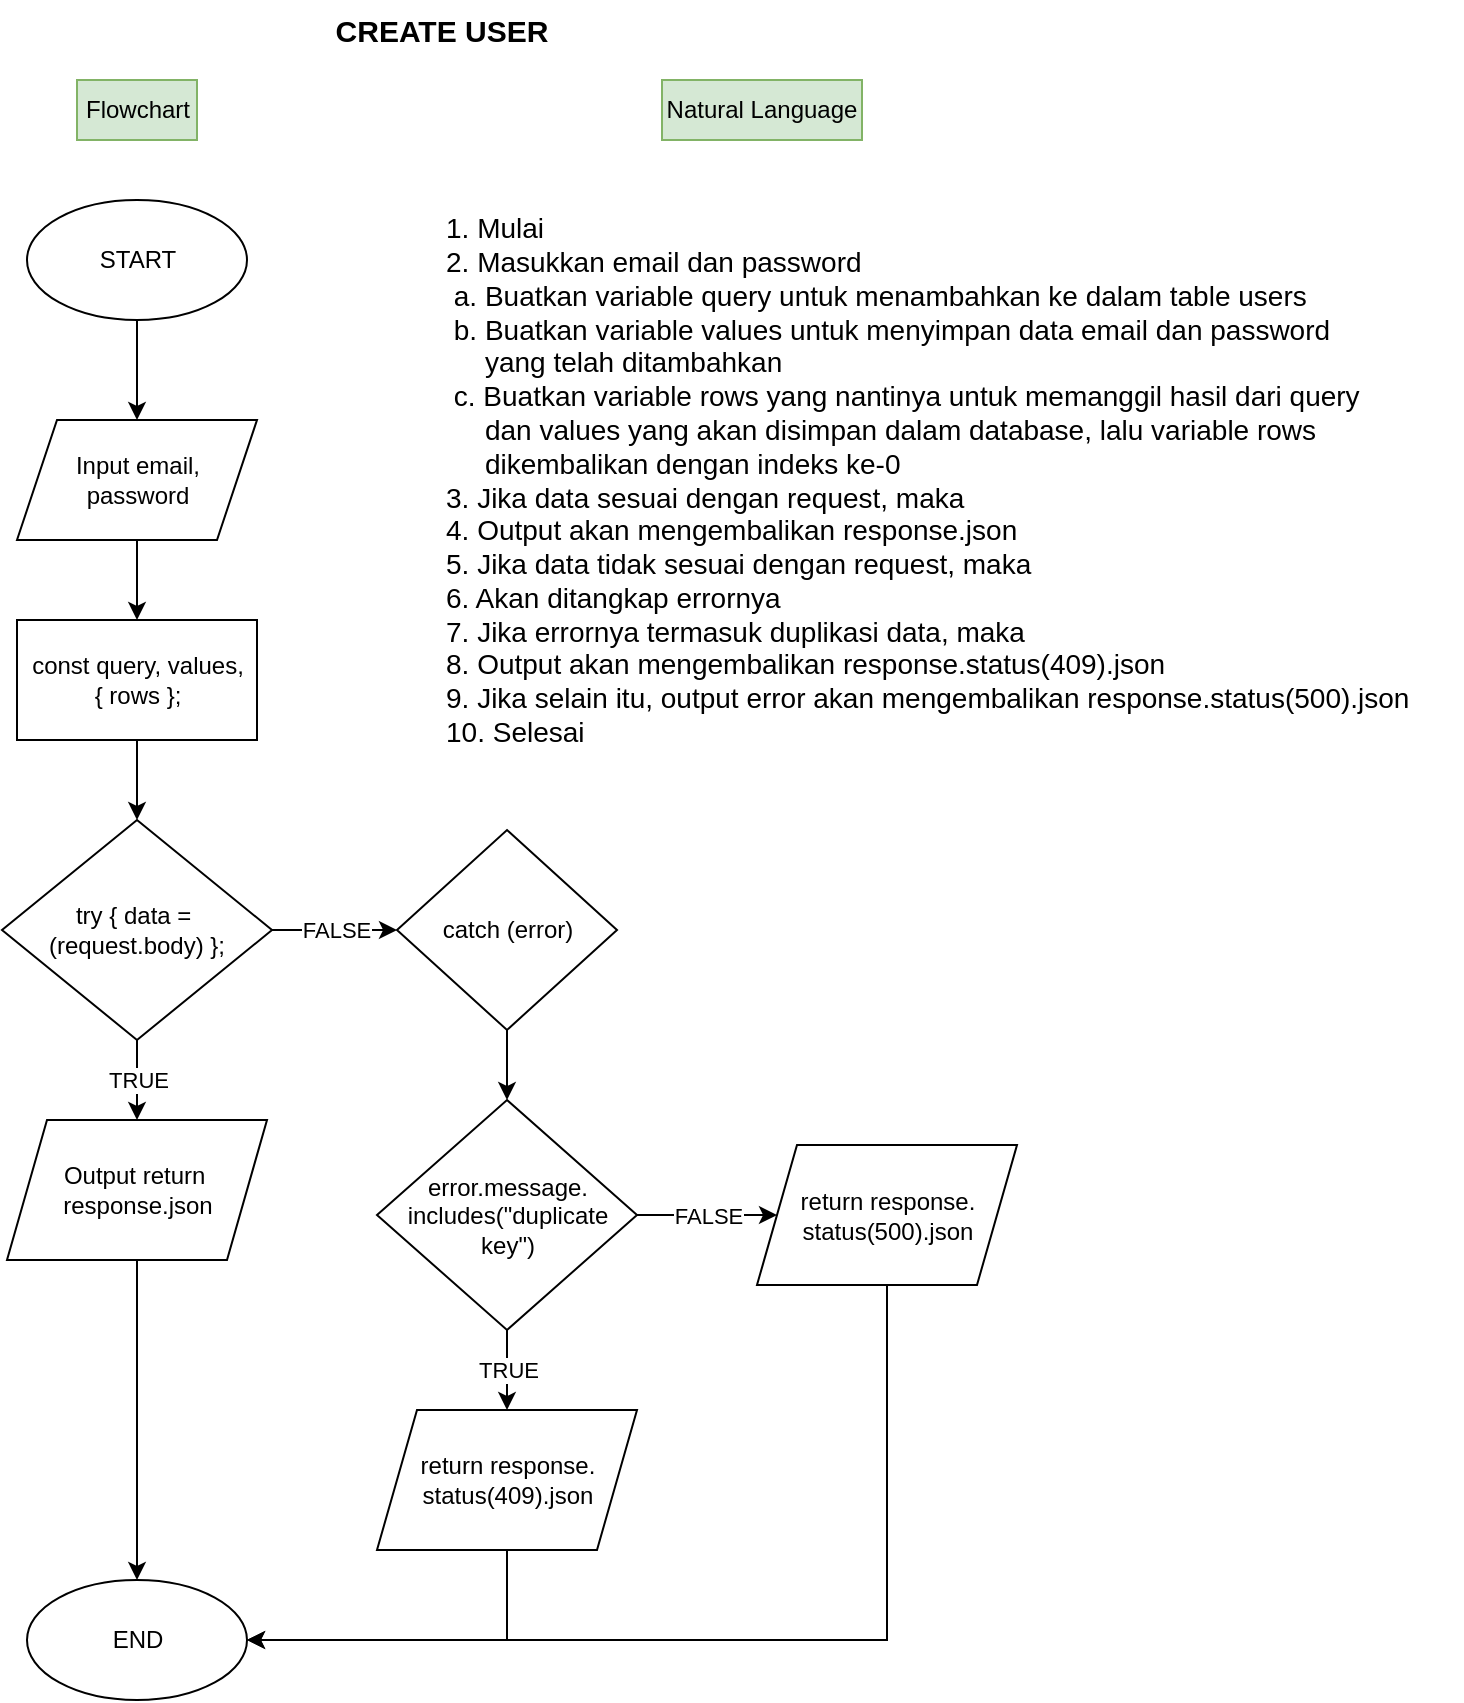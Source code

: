 <mxfile version="21.1.5" type="device" pages="5">
  <diagram name="CREATE USER" id="XGkgwaMT25ciSJJjUyBT">
    <mxGraphModel dx="1035" dy="532" grid="1" gridSize="10" guides="1" tooltips="1" connect="1" arrows="1" fold="1" page="1" pageScale="1" pageWidth="850" pageHeight="1100" math="0" shadow="0">
      <root>
        <mxCell id="0" />
        <mxCell id="1" parent="0" />
        <mxCell id="plJ9JY3DP5uBiukwow2m-1" value="&lt;font style=&quot;font-size: 15px;&quot;&gt;&lt;b&gt;CREATE USER&lt;/b&gt;&lt;/font&gt;" style="text;html=1;align=center;verticalAlign=middle;whiteSpace=wrap;rounded=0;" parent="1" vertex="1">
          <mxGeometry x="180" y="10" width="120" height="30" as="geometry" />
        </mxCell>
        <mxCell id="plJ9JY3DP5uBiukwow2m-2" value="Flowchart" style="text;html=1;strokeColor=#82b366;fillColor=#d5e8d4;align=center;verticalAlign=middle;whiteSpace=wrap;rounded=0;" parent="1" vertex="1">
          <mxGeometry x="57.5" y="50" width="60" height="30" as="geometry" />
        </mxCell>
        <mxCell id="8S_jwXRF3-RzoP6QsrbU-8" style="edgeStyle=orthogonalEdgeStyle;rounded=0;orthogonalLoop=1;jettySize=auto;html=1;exitX=0.5;exitY=1;exitDx=0;exitDy=0;entryX=0.5;entryY=0;entryDx=0;entryDy=0;" edge="1" parent="1" source="plJ9JY3DP5uBiukwow2m-3" target="8S_jwXRF3-RzoP6QsrbU-2">
          <mxGeometry relative="1" as="geometry" />
        </mxCell>
        <mxCell id="plJ9JY3DP5uBiukwow2m-3" value="START" style="ellipse;whiteSpace=wrap;html=1;" parent="1" vertex="1">
          <mxGeometry x="32.5" y="110" width="110" height="60" as="geometry" />
        </mxCell>
        <mxCell id="8S_jwXRF3-RzoP6QsrbU-1" value="Natural Language" style="text;html=1;strokeColor=#82b366;fillColor=#d5e8d4;align=center;verticalAlign=middle;whiteSpace=wrap;rounded=0;" vertex="1" parent="1">
          <mxGeometry x="350" y="50" width="100" height="30" as="geometry" />
        </mxCell>
        <mxCell id="8S_jwXRF3-RzoP6QsrbU-9" style="edgeStyle=orthogonalEdgeStyle;rounded=0;orthogonalLoop=1;jettySize=auto;html=1;exitX=0.5;exitY=1;exitDx=0;exitDy=0;entryX=0.5;entryY=0;entryDx=0;entryDy=0;" edge="1" parent="1" source="8S_jwXRF3-RzoP6QsrbU-2" target="8S_jwXRF3-RzoP6QsrbU-3">
          <mxGeometry relative="1" as="geometry" />
        </mxCell>
        <mxCell id="8S_jwXRF3-RzoP6QsrbU-2" value="Input email, &lt;br&gt;password" style="shape=parallelogram;perimeter=parallelogramPerimeter;whiteSpace=wrap;html=1;fixedSize=1;" vertex="1" parent="1">
          <mxGeometry x="27.5" y="220" width="120" height="60" as="geometry" />
        </mxCell>
        <mxCell id="8S_jwXRF3-RzoP6QsrbU-10" style="edgeStyle=orthogonalEdgeStyle;rounded=0;orthogonalLoop=1;jettySize=auto;html=1;exitX=0.5;exitY=1;exitDx=0;exitDy=0;entryX=0.5;entryY=0;entryDx=0;entryDy=0;" edge="1" parent="1" source="8S_jwXRF3-RzoP6QsrbU-3" target="8S_jwXRF3-RzoP6QsrbU-4">
          <mxGeometry relative="1" as="geometry" />
        </mxCell>
        <mxCell id="8S_jwXRF3-RzoP6QsrbU-3" value="const query, values,&lt;br&gt;{ rows };" style="whiteSpace=wrap;html=1;" vertex="1" parent="1">
          <mxGeometry x="27.5" y="320" width="120" height="60" as="geometry" />
        </mxCell>
        <mxCell id="8S_jwXRF3-RzoP6QsrbU-11" value="TRUE" style="edgeStyle=orthogonalEdgeStyle;rounded=0;orthogonalLoop=1;jettySize=auto;html=1;exitX=0.5;exitY=1;exitDx=0;exitDy=0;entryX=0.5;entryY=0;entryDx=0;entryDy=0;" edge="1" parent="1" source="8S_jwXRF3-RzoP6QsrbU-4" target="8S_jwXRF3-RzoP6QsrbU-6">
          <mxGeometry relative="1" as="geometry" />
        </mxCell>
        <mxCell id="8S_jwXRF3-RzoP6QsrbU-14" value="FALSE" style="edgeStyle=orthogonalEdgeStyle;rounded=0;orthogonalLoop=1;jettySize=auto;html=1;exitX=1;exitY=0.5;exitDx=0;exitDy=0;entryX=0;entryY=0.5;entryDx=0;entryDy=0;" edge="1" parent="1" source="8S_jwXRF3-RzoP6QsrbU-4" target="8S_jwXRF3-RzoP6QsrbU-13">
          <mxGeometry relative="1" as="geometry" />
        </mxCell>
        <mxCell id="8S_jwXRF3-RzoP6QsrbU-4" value="try { data =&amp;nbsp;&lt;br&gt;(request.body) };" style="rhombus;whiteSpace=wrap;html=1;" vertex="1" parent="1">
          <mxGeometry x="20" y="420" width="135" height="110" as="geometry" />
        </mxCell>
        <mxCell id="8S_jwXRF3-RzoP6QsrbU-12" style="edgeStyle=orthogonalEdgeStyle;rounded=0;orthogonalLoop=1;jettySize=auto;html=1;exitX=0.5;exitY=1;exitDx=0;exitDy=0;entryX=0.5;entryY=0;entryDx=0;entryDy=0;" edge="1" parent="1" source="8S_jwXRF3-RzoP6QsrbU-6" target="8S_jwXRF3-RzoP6QsrbU-7">
          <mxGeometry relative="1" as="geometry" />
        </mxCell>
        <mxCell id="8S_jwXRF3-RzoP6QsrbU-6" value="Output return&amp;nbsp;&lt;br&gt;response.json" style="shape=parallelogram;perimeter=parallelogramPerimeter;whiteSpace=wrap;html=1;fixedSize=1;" vertex="1" parent="1">
          <mxGeometry x="22.5" y="570" width="130" height="70" as="geometry" />
        </mxCell>
        <mxCell id="8S_jwXRF3-RzoP6QsrbU-7" value="END" style="ellipse;whiteSpace=wrap;html=1;" vertex="1" parent="1">
          <mxGeometry x="32.5" y="800" width="110" height="60" as="geometry" />
        </mxCell>
        <mxCell id="8S_jwXRF3-RzoP6QsrbU-18" style="edgeStyle=orthogonalEdgeStyle;rounded=0;orthogonalLoop=1;jettySize=auto;html=1;exitX=0.5;exitY=1;exitDx=0;exitDy=0;entryX=0.5;entryY=0;entryDx=0;entryDy=0;" edge="1" parent="1" source="8S_jwXRF3-RzoP6QsrbU-13" target="8S_jwXRF3-RzoP6QsrbU-15">
          <mxGeometry relative="1" as="geometry" />
        </mxCell>
        <mxCell id="8S_jwXRF3-RzoP6QsrbU-13" value="catch (error)" style="rhombus;whiteSpace=wrap;html=1;" vertex="1" parent="1">
          <mxGeometry x="217.5" y="425" width="110" height="100" as="geometry" />
        </mxCell>
        <mxCell id="8S_jwXRF3-RzoP6QsrbU-17" value="TRUE" style="edgeStyle=orthogonalEdgeStyle;rounded=0;orthogonalLoop=1;jettySize=auto;html=1;exitX=0.5;exitY=1;exitDx=0;exitDy=0;entryX=0.5;entryY=0;entryDx=0;entryDy=0;" edge="1" parent="1" source="8S_jwXRF3-RzoP6QsrbU-15" target="8S_jwXRF3-RzoP6QsrbU-16">
          <mxGeometry relative="1" as="geometry" />
        </mxCell>
        <mxCell id="8S_jwXRF3-RzoP6QsrbU-20" value="FALSE" style="edgeStyle=orthogonalEdgeStyle;rounded=0;orthogonalLoop=1;jettySize=auto;html=1;exitX=1;exitY=0.5;exitDx=0;exitDy=0;entryX=0;entryY=0.5;entryDx=0;entryDy=0;" edge="1" parent="1" source="8S_jwXRF3-RzoP6QsrbU-15" target="8S_jwXRF3-RzoP6QsrbU-19">
          <mxGeometry relative="1" as="geometry" />
        </mxCell>
        <mxCell id="8S_jwXRF3-RzoP6QsrbU-15" value="error.message.&lt;br&gt;includes(&quot;duplicate key&quot;)" style="rhombus;whiteSpace=wrap;html=1;" vertex="1" parent="1">
          <mxGeometry x="207.5" y="560" width="130" height="115" as="geometry" />
        </mxCell>
        <mxCell id="8S_jwXRF3-RzoP6QsrbU-21" style="edgeStyle=orthogonalEdgeStyle;rounded=0;orthogonalLoop=1;jettySize=auto;html=1;exitX=0.5;exitY=1;exitDx=0;exitDy=0;entryX=1;entryY=0.5;entryDx=0;entryDy=0;" edge="1" parent="1" source="8S_jwXRF3-RzoP6QsrbU-16" target="8S_jwXRF3-RzoP6QsrbU-7">
          <mxGeometry relative="1" as="geometry" />
        </mxCell>
        <mxCell id="8S_jwXRF3-RzoP6QsrbU-16" value="return response.&lt;br&gt;status(409).json" style="shape=parallelogram;perimeter=parallelogramPerimeter;whiteSpace=wrap;html=1;fixedSize=1;" vertex="1" parent="1">
          <mxGeometry x="207.5" y="715" width="130" height="70" as="geometry" />
        </mxCell>
        <mxCell id="8S_jwXRF3-RzoP6QsrbU-22" style="edgeStyle=orthogonalEdgeStyle;rounded=0;orthogonalLoop=1;jettySize=auto;html=1;exitX=0.5;exitY=1;exitDx=0;exitDy=0;entryX=1;entryY=0.5;entryDx=0;entryDy=0;" edge="1" parent="1" source="8S_jwXRF3-RzoP6QsrbU-19" target="8S_jwXRF3-RzoP6QsrbU-7">
          <mxGeometry relative="1" as="geometry">
            <mxPoint x="177.5" y="870" as="targetPoint" />
            <Array as="points">
              <mxPoint x="463" y="830" />
            </Array>
          </mxGeometry>
        </mxCell>
        <mxCell id="8S_jwXRF3-RzoP6QsrbU-19" value="return response.&lt;br&gt;status(500).json" style="shape=parallelogram;perimeter=parallelogramPerimeter;whiteSpace=wrap;html=1;fixedSize=1;" vertex="1" parent="1">
          <mxGeometry x="397.5" y="582.5" width="130" height="70" as="geometry" />
        </mxCell>
        <mxCell id="8S_jwXRF3-RzoP6QsrbU-23" value="&lt;font style=&quot;font-size: 14px;&quot;&gt;1. Mulai&lt;br&gt;2. Masukkan email dan password&lt;br&gt;&lt;span style=&quot;white-space: pre;&quot;&gt;	&lt;/span&gt;a. Buatkan variable query untuk menambahkan ke dalam table users&lt;br&gt;&lt;span style=&quot;white-space: pre;&quot;&gt;	&lt;/span&gt;b. Buatkan variable values untuk menyimpan data email dan password&lt;br&gt;&lt;span style=&quot;white-space: pre;&quot;&gt;	&lt;/span&gt;&amp;nbsp; &amp;nbsp; yang telah ditambahkan&lt;br&gt;&lt;span style=&quot;white-space: pre;&quot;&gt;	&lt;/span&gt;c. Buatkan variable rows yang nantinya untuk memanggil hasil dari query&lt;br&gt;&lt;span style=&quot;white-space: pre;&quot;&gt;	&lt;/span&gt;&amp;nbsp; &amp;nbsp; dan values yang akan disimpan dalam database, lalu variable rows&lt;br&gt;&lt;span style=&quot;white-space: pre;&quot;&gt;	&lt;/span&gt;&amp;nbsp; &amp;nbsp; dikembalikan dengan indeks ke-0&lt;br&gt;3. Jika data sesuai dengan request, maka&lt;br&gt;4. Output akan mengembalikan response.json&lt;br&gt;5. Jika data tidak sesuai dengan request, maka&lt;br&gt;6. Akan ditangkap errornya&lt;br&gt;7. Jika errornya termasuk duplikasi data, maka&lt;br&gt;8. Output akan mengembalikan response.status(409).json&lt;br&gt;9. Jika selain itu, output error akan mengembalikan response.status(500).json&lt;br&gt;10. Selesai&lt;/font&gt;" style="text;html=1;align=left;verticalAlign=middle;resizable=0;points=[];autosize=1;strokeColor=none;fillColor=none;" vertex="1" parent="1">
          <mxGeometry x="240" y="110" width="510" height="280" as="geometry" />
        </mxCell>
      </root>
    </mxGraphModel>
  </diagram>
  <diagram name="UPDATE USER" id="gQj14rAL8d5JEPyd0cGC">
    <mxGraphModel dx="880" dy="452" grid="1" gridSize="10" guides="1" tooltips="1" connect="1" arrows="1" fold="1" page="1" pageScale="1" pageWidth="850" pageHeight="1100" math="0" shadow="0">
      <root>
        <mxCell id="VPHwWxTW3YNMipq_fafK-0" />
        <mxCell id="VPHwWxTW3YNMipq_fafK-1" parent="VPHwWxTW3YNMipq_fafK-0" />
        <mxCell id="VPHwWxTW3YNMipq_fafK-2" value="&lt;font style=&quot;font-size: 15px;&quot;&gt;&lt;b&gt;UPDATE USER&lt;/b&gt;&lt;/font&gt;" style="text;html=1;align=center;verticalAlign=middle;whiteSpace=wrap;rounded=0;" vertex="1" parent="VPHwWxTW3YNMipq_fafK-1">
          <mxGeometry x="187.5" y="10" width="120" height="30" as="geometry" />
        </mxCell>
        <mxCell id="VPHwWxTW3YNMipq_fafK-3" value="Flowchart" style="text;html=1;strokeColor=#82b366;fillColor=#d5e8d4;align=center;verticalAlign=middle;whiteSpace=wrap;rounded=0;" vertex="1" parent="VPHwWxTW3YNMipq_fafK-1">
          <mxGeometry x="65" y="60" width="60" height="30" as="geometry" />
        </mxCell>
        <mxCell id="VPHwWxTW3YNMipq_fafK-4" style="edgeStyle=orthogonalEdgeStyle;rounded=0;orthogonalLoop=1;jettySize=auto;html=1;exitX=0.5;exitY=1;exitDx=0;exitDy=0;entryX=0.5;entryY=0;entryDx=0;entryDy=0;" edge="1" parent="VPHwWxTW3YNMipq_fafK-1" source="VPHwWxTW3YNMipq_fafK-5" target="VPHwWxTW3YNMipq_fafK-8">
          <mxGeometry relative="1" as="geometry" />
        </mxCell>
        <mxCell id="VPHwWxTW3YNMipq_fafK-5" value="START" style="ellipse;whiteSpace=wrap;html=1;" vertex="1" parent="VPHwWxTW3YNMipq_fafK-1">
          <mxGeometry x="40" y="120" width="110" height="60" as="geometry" />
        </mxCell>
        <mxCell id="VPHwWxTW3YNMipq_fafK-6" value="Natural Language" style="text;html=1;strokeColor=#82b366;fillColor=#d5e8d4;align=center;verticalAlign=middle;whiteSpace=wrap;rounded=0;" vertex="1" parent="VPHwWxTW3YNMipq_fafK-1">
          <mxGeometry x="357.5" y="60" width="100" height="30" as="geometry" />
        </mxCell>
        <mxCell id="VPHwWxTW3YNMipq_fafK-7" style="edgeStyle=orthogonalEdgeStyle;rounded=0;orthogonalLoop=1;jettySize=auto;html=1;exitX=0.5;exitY=1;exitDx=0;exitDy=0;entryX=0.5;entryY=0;entryDx=0;entryDy=0;" edge="1" parent="VPHwWxTW3YNMipq_fafK-1" source="VPHwWxTW3YNMipq_fafK-8" target="VPHwWxTW3YNMipq_fafK-10">
          <mxGeometry relative="1" as="geometry" />
        </mxCell>
        <mxCell id="VPHwWxTW3YNMipq_fafK-8" value="Input id, email, &lt;br&gt;password" style="shape=parallelogram;perimeter=parallelogramPerimeter;whiteSpace=wrap;html=1;fixedSize=1;" vertex="1" parent="VPHwWxTW3YNMipq_fafK-1">
          <mxGeometry x="35" y="230" width="120" height="60" as="geometry" />
        </mxCell>
        <mxCell id="VPHwWxTW3YNMipq_fafK-9" style="edgeStyle=orthogonalEdgeStyle;rounded=0;orthogonalLoop=1;jettySize=auto;html=1;exitX=0.5;exitY=1;exitDx=0;exitDy=0;entryX=0.5;entryY=0;entryDx=0;entryDy=0;" edge="1" parent="VPHwWxTW3YNMipq_fafK-1" source="VPHwWxTW3YNMipq_fafK-10" target="VPHwWxTW3YNMipq_fafK-13">
          <mxGeometry relative="1" as="geometry" />
        </mxCell>
        <mxCell id="VPHwWxTW3YNMipq_fafK-10" value="const query, values,&lt;br&gt;{ rows };" style="whiteSpace=wrap;html=1;" vertex="1" parent="VPHwWxTW3YNMipq_fafK-1">
          <mxGeometry x="35" y="330" width="120" height="60" as="geometry" />
        </mxCell>
        <mxCell id="VPHwWxTW3YNMipq_fafK-11" value="TRUE" style="edgeStyle=orthogonalEdgeStyle;rounded=0;orthogonalLoop=1;jettySize=auto;html=1;exitX=0.5;exitY=1;exitDx=0;exitDy=0;entryX=0.5;entryY=0;entryDx=0;entryDy=0;" edge="1" parent="VPHwWxTW3YNMipq_fafK-1" source="VPHwWxTW3YNMipq_fafK-13" target="VPHwWxTW3YNMipq_fafK-15">
          <mxGeometry relative="1" as="geometry" />
        </mxCell>
        <mxCell id="VPHwWxTW3YNMipq_fafK-12" value="FALSE" style="edgeStyle=orthogonalEdgeStyle;rounded=0;orthogonalLoop=1;jettySize=auto;html=1;exitX=1;exitY=0.5;exitDx=0;exitDy=0;entryX=0;entryY=0.5;entryDx=0;entryDy=0;" edge="1" parent="VPHwWxTW3YNMipq_fafK-1" source="VPHwWxTW3YNMipq_fafK-13" target="VPHwWxTW3YNMipq_fafK-18">
          <mxGeometry relative="1" as="geometry" />
        </mxCell>
        <mxCell id="VPHwWxTW3YNMipq_fafK-13" value="try { data =&lt;br&gt;(request.params.id,&lt;br&gt;request.body) };" style="rhombus;whiteSpace=wrap;html=1;" vertex="1" parent="VPHwWxTW3YNMipq_fafK-1">
          <mxGeometry x="20" y="425" width="150" height="120" as="geometry" />
        </mxCell>
        <mxCell id="VPHwWxTW3YNMipq_fafK-14" style="edgeStyle=orthogonalEdgeStyle;rounded=0;orthogonalLoop=1;jettySize=auto;html=1;exitX=0.5;exitY=1;exitDx=0;exitDy=0;entryX=0.5;entryY=0;entryDx=0;entryDy=0;" edge="1" parent="VPHwWxTW3YNMipq_fafK-1" source="VPHwWxTW3YNMipq_fafK-15" target="VPHwWxTW3YNMipq_fafK-16">
          <mxGeometry relative="1" as="geometry" />
        </mxCell>
        <mxCell id="VPHwWxTW3YNMipq_fafK-15" value="Output return&amp;nbsp;&lt;br&gt;response.json" style="shape=parallelogram;perimeter=parallelogramPerimeter;whiteSpace=wrap;html=1;fixedSize=1;" vertex="1" parent="VPHwWxTW3YNMipq_fafK-1">
          <mxGeometry x="30" y="580" width="130" height="70" as="geometry" />
        </mxCell>
        <mxCell id="VPHwWxTW3YNMipq_fafK-16" value="END" style="ellipse;whiteSpace=wrap;html=1;" vertex="1" parent="VPHwWxTW3YNMipq_fafK-1">
          <mxGeometry x="40" y="810" width="110" height="60" as="geometry" />
        </mxCell>
        <mxCell id="VPHwWxTW3YNMipq_fafK-17" style="edgeStyle=orthogonalEdgeStyle;rounded=0;orthogonalLoop=1;jettySize=auto;html=1;exitX=0.5;exitY=1;exitDx=0;exitDy=0;entryX=0.5;entryY=0;entryDx=0;entryDy=0;" edge="1" parent="VPHwWxTW3YNMipq_fafK-1" source="VPHwWxTW3YNMipq_fafK-18" target="VPHwWxTW3YNMipq_fafK-21">
          <mxGeometry relative="1" as="geometry" />
        </mxCell>
        <mxCell id="VPHwWxTW3YNMipq_fafK-18" value="catch (error)" style="rhombus;whiteSpace=wrap;html=1;" vertex="1" parent="VPHwWxTW3YNMipq_fafK-1">
          <mxGeometry x="225" y="435" width="110" height="100" as="geometry" />
        </mxCell>
        <mxCell id="VPHwWxTW3YNMipq_fafK-19" value="TRUE" style="edgeStyle=orthogonalEdgeStyle;rounded=0;orthogonalLoop=1;jettySize=auto;html=1;exitX=0.5;exitY=1;exitDx=0;exitDy=0;entryX=0.5;entryY=0;entryDx=0;entryDy=0;" edge="1" parent="VPHwWxTW3YNMipq_fafK-1" source="VPHwWxTW3YNMipq_fafK-21" target="VPHwWxTW3YNMipq_fafK-23">
          <mxGeometry relative="1" as="geometry" />
        </mxCell>
        <mxCell id="VPHwWxTW3YNMipq_fafK-20" value="FALSE" style="edgeStyle=orthogonalEdgeStyle;rounded=0;orthogonalLoop=1;jettySize=auto;html=1;exitX=1;exitY=0.5;exitDx=0;exitDy=0;entryX=0;entryY=0.5;entryDx=0;entryDy=0;" edge="1" parent="VPHwWxTW3YNMipq_fafK-1" source="VPHwWxTW3YNMipq_fafK-21" target="VPHwWxTW3YNMipq_fafK-25">
          <mxGeometry relative="1" as="geometry" />
        </mxCell>
        <mxCell id="VPHwWxTW3YNMipq_fafK-21" value="error.message.&lt;br&gt;includes(&quot;duplicate key&quot;)" style="rhombus;whiteSpace=wrap;html=1;" vertex="1" parent="VPHwWxTW3YNMipq_fafK-1">
          <mxGeometry x="215" y="570" width="130" height="115" as="geometry" />
        </mxCell>
        <mxCell id="VPHwWxTW3YNMipq_fafK-22" style="edgeStyle=orthogonalEdgeStyle;rounded=0;orthogonalLoop=1;jettySize=auto;html=1;exitX=0.5;exitY=1;exitDx=0;exitDy=0;entryX=1;entryY=0.5;entryDx=0;entryDy=0;" edge="1" parent="VPHwWxTW3YNMipq_fafK-1" source="VPHwWxTW3YNMipq_fafK-23" target="VPHwWxTW3YNMipq_fafK-16">
          <mxGeometry relative="1" as="geometry" />
        </mxCell>
        <mxCell id="VPHwWxTW3YNMipq_fafK-23" value="return response.&lt;br&gt;status(409).json" style="shape=parallelogram;perimeter=parallelogramPerimeter;whiteSpace=wrap;html=1;fixedSize=1;" vertex="1" parent="VPHwWxTW3YNMipq_fafK-1">
          <mxGeometry x="215" y="725" width="130" height="70" as="geometry" />
        </mxCell>
        <mxCell id="VPHwWxTW3YNMipq_fafK-24" style="edgeStyle=orthogonalEdgeStyle;rounded=0;orthogonalLoop=1;jettySize=auto;html=1;exitX=0.5;exitY=1;exitDx=0;exitDy=0;entryX=1;entryY=0.5;entryDx=0;entryDy=0;" edge="1" parent="VPHwWxTW3YNMipq_fafK-1" source="VPHwWxTW3YNMipq_fafK-25" target="VPHwWxTW3YNMipq_fafK-16">
          <mxGeometry relative="1" as="geometry">
            <mxPoint x="185" y="880" as="targetPoint" />
            <Array as="points">
              <mxPoint x="470.5" y="840" />
            </Array>
          </mxGeometry>
        </mxCell>
        <mxCell id="VPHwWxTW3YNMipq_fafK-25" value="return response.&lt;br&gt;status(500).json" style="shape=parallelogram;perimeter=parallelogramPerimeter;whiteSpace=wrap;html=1;fixedSize=1;" vertex="1" parent="VPHwWxTW3YNMipq_fafK-1">
          <mxGeometry x="405" y="592.5" width="130" height="70" as="geometry" />
        </mxCell>
        <mxCell id="VPHwWxTW3YNMipq_fafK-26" value="&lt;font style=&quot;font-size: 14px;&quot;&gt;1. Mulai&lt;br&gt;2. Masukkan id, email dan password&lt;br&gt;&lt;span style=&quot;white-space: pre;&quot;&gt;	&lt;/span&gt;a. Buatkan variable query untuk menambahkan ke dalam table users&lt;br&gt;&lt;span style=&quot;white-space: pre;&quot;&gt;	&lt;/span&gt;b. Buatkan variable values untuk menyimpan data email dan password&lt;br&gt;&lt;span style=&quot;white-space: pre;&quot;&gt;	&lt;/span&gt;&amp;nbsp; &amp;nbsp; yang telah diperbaharui dan id sebagai key-nya&lt;br&gt;&lt;span style=&quot;white-space: pre;&quot;&gt;	&lt;/span&gt;c. Buatkan variable rows yang nantinya untuk memanggil hasil dari query&lt;br&gt;&lt;span style=&quot;white-space: pre;&quot;&gt;	&lt;/span&gt;&amp;nbsp; &amp;nbsp; dan values yang akan disimpan dalam database, lalu variable rows&lt;br&gt;&lt;span style=&quot;white-space: pre;&quot;&gt;	&lt;/span&gt;&amp;nbsp; &amp;nbsp; dikembalikan dengan indeks ke-0&lt;br&gt;3. Jika data sesuai dengan request, maka&lt;br&gt;4. Output akan mengembalikan response.json&lt;br&gt;5. Jika data tidak sesuai dengan request, maka&lt;br&gt;6. Akan ditangkap errornya&lt;br&gt;7. Jika errornya termasuk duplikasi data, maka&lt;br&gt;8. Output akan mengembalikan response.status(409).json&lt;br&gt;9. Jika selain itu, output error akan mengembalikan response.status(500).json&lt;br&gt;10. Selesai&lt;/font&gt;" style="text;html=1;align=left;verticalAlign=middle;resizable=0;points=[];autosize=1;strokeColor=none;fillColor=none;" vertex="1" parent="VPHwWxTW3YNMipq_fafK-1">
          <mxGeometry x="247.5" y="120" width="510" height="280" as="geometry" />
        </mxCell>
      </root>
    </mxGraphModel>
  </diagram>
  <diagram name="DELETE USER" id="KBeuniV91SIMMNUnmTXT">
    <mxGraphModel dx="880" dy="452" grid="1" gridSize="10" guides="1" tooltips="1" connect="1" arrows="1" fold="1" page="1" pageScale="1" pageWidth="850" pageHeight="1100" math="0" shadow="0">
      <root>
        <mxCell id="A6qlOL-if-bUyOsf7nBo-0" />
        <mxCell id="A6qlOL-if-bUyOsf7nBo-1" parent="A6qlOL-if-bUyOsf7nBo-0" />
        <mxCell id="A6qlOL-if-bUyOsf7nBo-2" value="&lt;font style=&quot;font-size: 15px;&quot;&gt;&lt;b&gt;DELETE USER&lt;/b&gt;&lt;/font&gt;" style="text;html=1;align=center;verticalAlign=middle;whiteSpace=wrap;rounded=0;" vertex="1" parent="A6qlOL-if-bUyOsf7nBo-1">
          <mxGeometry x="187.5" y="10" width="120" height="30" as="geometry" />
        </mxCell>
        <mxCell id="A6qlOL-if-bUyOsf7nBo-3" value="Flowchart" style="text;html=1;strokeColor=#82b366;fillColor=#d5e8d4;align=center;verticalAlign=middle;whiteSpace=wrap;rounded=0;" vertex="1" parent="A6qlOL-if-bUyOsf7nBo-1">
          <mxGeometry x="65" y="60" width="60" height="30" as="geometry" />
        </mxCell>
        <mxCell id="A6qlOL-if-bUyOsf7nBo-4" style="edgeStyle=orthogonalEdgeStyle;rounded=0;orthogonalLoop=1;jettySize=auto;html=1;exitX=0.5;exitY=1;exitDx=0;exitDy=0;entryX=0.5;entryY=0;entryDx=0;entryDy=0;" edge="1" parent="A6qlOL-if-bUyOsf7nBo-1" source="A6qlOL-if-bUyOsf7nBo-5" target="A6qlOL-if-bUyOsf7nBo-8">
          <mxGeometry relative="1" as="geometry" />
        </mxCell>
        <mxCell id="A6qlOL-if-bUyOsf7nBo-5" value="START" style="ellipse;whiteSpace=wrap;html=1;" vertex="1" parent="A6qlOL-if-bUyOsf7nBo-1">
          <mxGeometry x="40" y="120" width="110" height="60" as="geometry" />
        </mxCell>
        <mxCell id="A6qlOL-if-bUyOsf7nBo-6" value="Natural Language" style="text;html=1;strokeColor=#82b366;fillColor=#d5e8d4;align=center;verticalAlign=middle;whiteSpace=wrap;rounded=0;" vertex="1" parent="A6qlOL-if-bUyOsf7nBo-1">
          <mxGeometry x="357.5" y="60" width="100" height="30" as="geometry" />
        </mxCell>
        <mxCell id="A6qlOL-if-bUyOsf7nBo-7" style="edgeStyle=orthogonalEdgeStyle;rounded=0;orthogonalLoop=1;jettySize=auto;html=1;exitX=0.5;exitY=1;exitDx=0;exitDy=0;entryX=0.5;entryY=0;entryDx=0;entryDy=0;" edge="1" parent="A6qlOL-if-bUyOsf7nBo-1" source="A6qlOL-if-bUyOsf7nBo-8" target="A6qlOL-if-bUyOsf7nBo-10">
          <mxGeometry relative="1" as="geometry" />
        </mxCell>
        <mxCell id="A6qlOL-if-bUyOsf7nBo-8" value="Input id" style="shape=parallelogram;perimeter=parallelogramPerimeter;whiteSpace=wrap;html=1;fixedSize=1;" vertex="1" parent="A6qlOL-if-bUyOsf7nBo-1">
          <mxGeometry x="35" y="230" width="120" height="60" as="geometry" />
        </mxCell>
        <mxCell id="A6qlOL-if-bUyOsf7nBo-9" style="edgeStyle=orthogonalEdgeStyle;rounded=0;orthogonalLoop=1;jettySize=auto;html=1;exitX=0.5;exitY=1;exitDx=0;exitDy=0;entryX=0.5;entryY=0;entryDx=0;entryDy=0;" edge="1" parent="A6qlOL-if-bUyOsf7nBo-1" source="A6qlOL-if-bUyOsf7nBo-10" target="A6qlOL-if-bUyOsf7nBo-13">
          <mxGeometry relative="1" as="geometry" />
        </mxCell>
        <mxCell id="A6qlOL-if-bUyOsf7nBo-10" value="const query, values,&lt;br&gt;{ rows };" style="whiteSpace=wrap;html=1;" vertex="1" parent="A6qlOL-if-bUyOsf7nBo-1">
          <mxGeometry x="35" y="330" width="120" height="60" as="geometry" />
        </mxCell>
        <mxCell id="A6qlOL-if-bUyOsf7nBo-11" value="TRUE" style="edgeStyle=orthogonalEdgeStyle;rounded=0;orthogonalLoop=1;jettySize=auto;html=1;exitX=0.5;exitY=1;exitDx=0;exitDy=0;entryX=0.5;entryY=0;entryDx=0;entryDy=0;" edge="1" parent="A6qlOL-if-bUyOsf7nBo-1" source="A6qlOL-if-bUyOsf7nBo-13" target="A6qlOL-if-bUyOsf7nBo-15">
          <mxGeometry relative="1" as="geometry" />
        </mxCell>
        <mxCell id="A6qlOL-if-bUyOsf7nBo-12" value="FALSE" style="edgeStyle=orthogonalEdgeStyle;rounded=0;orthogonalLoop=1;jettySize=auto;html=1;exitX=1;exitY=0.5;exitDx=0;exitDy=0;entryX=0;entryY=0.5;entryDx=0;entryDy=0;" edge="1" parent="A6qlOL-if-bUyOsf7nBo-1" source="A6qlOL-if-bUyOsf7nBo-13" target="A6qlOL-if-bUyOsf7nBo-23">
          <mxGeometry relative="1" as="geometry">
            <mxPoint x="190" y="485" as="targetPoint" />
          </mxGeometry>
        </mxCell>
        <mxCell id="A6qlOL-if-bUyOsf7nBo-13" value="data =&amp;nbsp;&lt;br&gt;(request.&lt;br&gt;params.id);" style="rhombus;whiteSpace=wrap;html=1;" vertex="1" parent="A6qlOL-if-bUyOsf7nBo-1">
          <mxGeometry x="30" y="427.5" width="130" height="115" as="geometry" />
        </mxCell>
        <mxCell id="A6qlOL-if-bUyOsf7nBo-14" style="edgeStyle=orthogonalEdgeStyle;rounded=0;orthogonalLoop=1;jettySize=auto;html=1;exitX=0.5;exitY=1;exitDx=0;exitDy=0;entryX=0.5;entryY=0;entryDx=0;entryDy=0;" edge="1" parent="A6qlOL-if-bUyOsf7nBo-1" source="A6qlOL-if-bUyOsf7nBo-15" target="A6qlOL-if-bUyOsf7nBo-16">
          <mxGeometry relative="1" as="geometry" />
        </mxCell>
        <mxCell id="A6qlOL-if-bUyOsf7nBo-15" value="Output return&amp;nbsp;&lt;br&gt;response.json" style="shape=parallelogram;perimeter=parallelogramPerimeter;whiteSpace=wrap;html=1;fixedSize=1;" vertex="1" parent="A6qlOL-if-bUyOsf7nBo-1">
          <mxGeometry x="30" y="580" width="130" height="70" as="geometry" />
        </mxCell>
        <mxCell id="A6qlOL-if-bUyOsf7nBo-16" value="END" style="ellipse;whiteSpace=wrap;html=1;" vertex="1" parent="A6qlOL-if-bUyOsf7nBo-1">
          <mxGeometry x="40" y="690" width="110" height="60" as="geometry" />
        </mxCell>
        <mxCell id="A6qlOL-if-bUyOsf7nBo-22" style="edgeStyle=orthogonalEdgeStyle;rounded=0;orthogonalLoop=1;jettySize=auto;html=1;exitX=0.5;exitY=1;exitDx=0;exitDy=0;entryX=1;entryY=0.5;entryDx=0;entryDy=0;" edge="1" parent="A6qlOL-if-bUyOsf7nBo-1" source="A6qlOL-if-bUyOsf7nBo-23" target="A6qlOL-if-bUyOsf7nBo-16">
          <mxGeometry relative="1" as="geometry" />
        </mxCell>
        <mxCell id="A6qlOL-if-bUyOsf7nBo-23" value="return response.&lt;br&gt;status(404).json" style="shape=parallelogram;perimeter=parallelogramPerimeter;whiteSpace=wrap;html=1;fixedSize=1;" vertex="1" parent="A6qlOL-if-bUyOsf7nBo-1">
          <mxGeometry x="215" y="450" width="130" height="70" as="geometry" />
        </mxCell>
        <mxCell id="A6qlOL-if-bUyOsf7nBo-26" value="&lt;font style=&quot;font-size: 14px;&quot;&gt;1. Mulai&lt;br&gt;2. Masukkan email dan password&lt;br&gt;&lt;span style=&quot;white-space: pre;&quot;&gt;	&lt;/span&gt;a. Buatkan variable query untuk menambahkan ke dalam table users&lt;br&gt;&lt;span style=&quot;white-space: pre;&quot;&gt;	&lt;/span&gt;b. Buatkan variable values untuk menyimpan id sebagai key-nya&lt;br&gt;&lt;span style=&quot;white-space: pre;&quot;&gt;	&lt;/span&gt;c. Buatkan variable rows yang nantinya untuk memanggil hasil dari query&lt;br&gt;&lt;span style=&quot;white-space: pre;&quot;&gt;	&lt;/span&gt;&amp;nbsp; &amp;nbsp; dan values yang akan disimpan dalam database, lalu variable rows&lt;br&gt;&lt;span style=&quot;white-space: pre;&quot;&gt;	&lt;/span&gt;&amp;nbsp; &amp;nbsp; dikembalikan dengan indeks ke-0&lt;br&gt;3. Jika data sesuai dengan request, maka&lt;br&gt;4. Output akan mengembalikan response.json&lt;br&gt;5. Jika data tidak sesuai dengan request, maka&lt;br&gt;6. Output akan mengembalikan respnse.status(404).json&lt;br&gt;7. Selesai&lt;br&gt;&lt;/font&gt;" style="text;html=1;align=left;verticalAlign=middle;resizable=0;points=[];autosize=1;strokeColor=none;fillColor=none;" vertex="1" parent="A6qlOL-if-bUyOsf7nBo-1">
          <mxGeometry x="280" y="120" width="510" height="220" as="geometry" />
        </mxCell>
      </root>
    </mxGraphModel>
  </diagram>
  <diagram name="GET ALL USER" id="KFpSLTrtVBSS11bQRLUq">
    <mxGraphModel dx="880" dy="452" grid="1" gridSize="10" guides="1" tooltips="1" connect="1" arrows="1" fold="1" page="1" pageScale="1" pageWidth="850" pageHeight="1100" math="0" shadow="0">
      <root>
        <mxCell id="y-TXC3t3Ml4UEd9O3e-s-0" />
        <mxCell id="y-TXC3t3Ml4UEd9O3e-s-1" parent="y-TXC3t3Ml4UEd9O3e-s-0" />
        <mxCell id="y-TXC3t3Ml4UEd9O3e-s-2" value="&lt;font style=&quot;font-size: 15px;&quot;&gt;&lt;b&gt;GET ALL USER&lt;/b&gt;&lt;/font&gt;" style="text;html=1;align=center;verticalAlign=middle;whiteSpace=wrap;rounded=0;" vertex="1" parent="y-TXC3t3Ml4UEd9O3e-s-1">
          <mxGeometry x="187.5" y="10" width="120" height="30" as="geometry" />
        </mxCell>
        <mxCell id="y-TXC3t3Ml4UEd9O3e-s-3" value="Flowchart" style="text;html=1;strokeColor=#82b366;fillColor=#d5e8d4;align=center;verticalAlign=middle;whiteSpace=wrap;rounded=0;" vertex="1" parent="y-TXC3t3Ml4UEd9O3e-s-1">
          <mxGeometry x="65" y="60" width="60" height="30" as="geometry" />
        </mxCell>
        <mxCell id="y-TXC3t3Ml4UEd9O3e-s-4" style="edgeStyle=orthogonalEdgeStyle;rounded=0;orthogonalLoop=1;jettySize=auto;html=1;exitX=0.5;exitY=1;exitDx=0;exitDy=0;entryX=0.5;entryY=0;entryDx=0;entryDy=0;" edge="1" parent="y-TXC3t3Ml4UEd9O3e-s-1" source="y-TXC3t3Ml4UEd9O3e-s-5" target="y-TXC3t3Ml4UEd9O3e-s-8">
          <mxGeometry relative="1" as="geometry" />
        </mxCell>
        <mxCell id="y-TXC3t3Ml4UEd9O3e-s-5" value="START" style="ellipse;whiteSpace=wrap;html=1;" vertex="1" parent="y-TXC3t3Ml4UEd9O3e-s-1">
          <mxGeometry x="40" y="120" width="110" height="60" as="geometry" />
        </mxCell>
        <mxCell id="y-TXC3t3Ml4UEd9O3e-s-6" value="Natural Language" style="text;html=1;strokeColor=#82b366;fillColor=#d5e8d4;align=center;verticalAlign=middle;whiteSpace=wrap;rounded=0;" vertex="1" parent="y-TXC3t3Ml4UEd9O3e-s-1">
          <mxGeometry x="357.5" y="60" width="100" height="30" as="geometry" />
        </mxCell>
        <mxCell id="y-TXC3t3Ml4UEd9O3e-s-7" style="edgeStyle=orthogonalEdgeStyle;rounded=0;orthogonalLoop=1;jettySize=auto;html=1;exitX=0.5;exitY=1;exitDx=0;exitDy=0;entryX=0.5;entryY=0;entryDx=0;entryDy=0;" edge="1" parent="y-TXC3t3Ml4UEd9O3e-s-1" source="y-TXC3t3Ml4UEd9O3e-s-8" target="y-TXC3t3Ml4UEd9O3e-s-10">
          <mxGeometry relative="1" as="geometry" />
        </mxCell>
        <mxCell id="y-TXC3t3Ml4UEd9O3e-s-8" value="Input query" style="shape=parallelogram;perimeter=parallelogramPerimeter;whiteSpace=wrap;html=1;fixedSize=1;" vertex="1" parent="y-TXC3t3Ml4UEd9O3e-s-1">
          <mxGeometry x="35" y="230" width="120" height="60" as="geometry" />
        </mxCell>
        <mxCell id="dbHPcg0Pjwl_aunvHlp4-0" style="edgeStyle=orthogonalEdgeStyle;rounded=0;orthogonalLoop=1;jettySize=auto;html=1;exitX=0.5;exitY=1;exitDx=0;exitDy=0;entryX=0.5;entryY=0;entryDx=0;entryDy=0;" edge="1" parent="y-TXC3t3Ml4UEd9O3e-s-1" source="y-TXC3t3Ml4UEd9O3e-s-10" target="y-TXC3t3Ml4UEd9O3e-s-15">
          <mxGeometry relative="1" as="geometry" />
        </mxCell>
        <mxCell id="y-TXC3t3Ml4UEd9O3e-s-10" value="const&amp;nbsp;{ rows },&lt;br&gt;data;" style="whiteSpace=wrap;html=1;" vertex="1" parent="y-TXC3t3Ml4UEd9O3e-s-1">
          <mxGeometry x="35" y="330" width="120" height="60" as="geometry" />
        </mxCell>
        <mxCell id="y-TXC3t3Ml4UEd9O3e-s-14" style="edgeStyle=orthogonalEdgeStyle;rounded=0;orthogonalLoop=1;jettySize=auto;html=1;exitX=0.5;exitY=1;exitDx=0;exitDy=0;entryX=0.5;entryY=0;entryDx=0;entryDy=0;" edge="1" parent="y-TXC3t3Ml4UEd9O3e-s-1" source="y-TXC3t3Ml4UEd9O3e-s-15" target="y-TXC3t3Ml4UEd9O3e-s-16">
          <mxGeometry relative="1" as="geometry" />
        </mxCell>
        <mxCell id="y-TXC3t3Ml4UEd9O3e-s-15" value="Output return&amp;nbsp;&lt;br&gt;response.json" style="shape=parallelogram;perimeter=parallelogramPerimeter;whiteSpace=wrap;html=1;fixedSize=1;" vertex="1" parent="y-TXC3t3Ml4UEd9O3e-s-1">
          <mxGeometry x="30" y="430" width="130" height="70" as="geometry" />
        </mxCell>
        <mxCell id="y-TXC3t3Ml4UEd9O3e-s-16" value="END" style="ellipse;whiteSpace=wrap;html=1;" vertex="1" parent="y-TXC3t3Ml4UEd9O3e-s-1">
          <mxGeometry x="40" y="540" width="110" height="60" as="geometry" />
        </mxCell>
        <mxCell id="y-TXC3t3Ml4UEd9O3e-s-19" value="&lt;font style=&quot;font-size: 14px;&quot;&gt;1. Mulai&lt;br&gt;2. Masukkan query untuk menampilkan semua data di dalam database&lt;br&gt;&lt;span style=&quot;white-space: pre;&quot;&gt;	&lt;/span&gt;a. Buatkan variable rows yang nantinya untuk memanggil hasil dari query&lt;br&gt;&lt;span style=&quot;white-space: pre;&quot;&gt;	&lt;/span&gt;&amp;nbsp; &amp;nbsp; yang sudah dimasukkan, lalu kembalikan variable rows&lt;br&gt;3. Buatkan variable data untuk menampilkan hasilnya&lt;br&gt;4. Output akan mengembalikan response.json&lt;br&gt;5. Selesai&lt;br&gt;&lt;/font&gt;" style="text;html=1;align=left;verticalAlign=middle;resizable=0;points=[];autosize=1;strokeColor=none;fillColor=none;" vertex="1" parent="y-TXC3t3Ml4UEd9O3e-s-1">
          <mxGeometry x="290" y="120" width="510" height="130" as="geometry" />
        </mxCell>
      </root>
    </mxGraphModel>
  </diagram>
  <diagram name="GET ONE USER" id="bcbX0kJM1bcy08GaScuT">
    <mxGraphModel dx="880" dy="452" grid="1" gridSize="10" guides="1" tooltips="1" connect="1" arrows="1" fold="1" page="1" pageScale="1" pageWidth="850" pageHeight="1100" math="0" shadow="0">
      <root>
        <mxCell id="iqqZl04rOrWi85TIZR53-0" />
        <mxCell id="iqqZl04rOrWi85TIZR53-1" parent="iqqZl04rOrWi85TIZR53-0" />
        <mxCell id="iqqZl04rOrWi85TIZR53-2" value="&lt;font style=&quot;font-size: 15px;&quot;&gt;&lt;b&gt;GET ONE USER&lt;/b&gt;&lt;/font&gt;" style="text;html=1;align=center;verticalAlign=middle;whiteSpace=wrap;rounded=0;" vertex="1" parent="iqqZl04rOrWi85TIZR53-1">
          <mxGeometry x="187.5" y="10" width="120" height="30" as="geometry" />
        </mxCell>
        <mxCell id="iqqZl04rOrWi85TIZR53-3" value="Flowchart" style="text;html=1;strokeColor=#82b366;fillColor=#d5e8d4;align=center;verticalAlign=middle;whiteSpace=wrap;rounded=0;" vertex="1" parent="iqqZl04rOrWi85TIZR53-1">
          <mxGeometry x="65" y="60" width="60" height="30" as="geometry" />
        </mxCell>
        <mxCell id="iqqZl04rOrWi85TIZR53-4" style="edgeStyle=orthogonalEdgeStyle;rounded=0;orthogonalLoop=1;jettySize=auto;html=1;exitX=0.5;exitY=1;exitDx=0;exitDy=0;entryX=0.5;entryY=0;entryDx=0;entryDy=0;" edge="1" parent="iqqZl04rOrWi85TIZR53-1" source="iqqZl04rOrWi85TIZR53-5" target="iqqZl04rOrWi85TIZR53-8">
          <mxGeometry relative="1" as="geometry" />
        </mxCell>
        <mxCell id="iqqZl04rOrWi85TIZR53-5" value="START" style="ellipse;whiteSpace=wrap;html=1;" vertex="1" parent="iqqZl04rOrWi85TIZR53-1">
          <mxGeometry x="40" y="120" width="110" height="60" as="geometry" />
        </mxCell>
        <mxCell id="iqqZl04rOrWi85TIZR53-6" value="Natural Language" style="text;html=1;strokeColor=#82b366;fillColor=#d5e8d4;align=center;verticalAlign=middle;whiteSpace=wrap;rounded=0;" vertex="1" parent="iqqZl04rOrWi85TIZR53-1">
          <mxGeometry x="357.5" y="60" width="100" height="30" as="geometry" />
        </mxCell>
        <mxCell id="iqqZl04rOrWi85TIZR53-7" style="edgeStyle=orthogonalEdgeStyle;rounded=0;orthogonalLoop=1;jettySize=auto;html=1;exitX=0.5;exitY=1;exitDx=0;exitDy=0;entryX=0.5;entryY=0;entryDx=0;entryDy=0;" edge="1" parent="iqqZl04rOrWi85TIZR53-1" source="iqqZl04rOrWi85TIZR53-8" target="iqqZl04rOrWi85TIZR53-10">
          <mxGeometry relative="1" as="geometry" />
        </mxCell>
        <mxCell id="iqqZl04rOrWi85TIZR53-8" value="Input id" style="shape=parallelogram;perimeter=parallelogramPerimeter;whiteSpace=wrap;html=1;fixedSize=1;" vertex="1" parent="iqqZl04rOrWi85TIZR53-1">
          <mxGeometry x="35" y="230" width="120" height="60" as="geometry" />
        </mxCell>
        <mxCell id="iqqZl04rOrWi85TIZR53-9" style="edgeStyle=orthogonalEdgeStyle;rounded=0;orthogonalLoop=1;jettySize=auto;html=1;exitX=0.5;exitY=1;exitDx=0;exitDy=0;entryX=0.5;entryY=0;entryDx=0;entryDy=0;" edge="1" parent="iqqZl04rOrWi85TIZR53-1" source="iqqZl04rOrWi85TIZR53-10" target="iqqZl04rOrWi85TIZR53-13">
          <mxGeometry relative="1" as="geometry" />
        </mxCell>
        <mxCell id="iqqZl04rOrWi85TIZR53-10" value="const query, values,&lt;br&gt;{ rows };" style="whiteSpace=wrap;html=1;" vertex="1" parent="iqqZl04rOrWi85TIZR53-1">
          <mxGeometry x="35" y="330" width="120" height="60" as="geometry" />
        </mxCell>
        <mxCell id="iqqZl04rOrWi85TIZR53-11" value="TRUE" style="edgeStyle=orthogonalEdgeStyle;rounded=0;orthogonalLoop=1;jettySize=auto;html=1;exitX=0.5;exitY=1;exitDx=0;exitDy=0;entryX=0.5;entryY=0;entryDx=0;entryDy=0;" edge="1" parent="iqqZl04rOrWi85TIZR53-1" source="iqqZl04rOrWi85TIZR53-13" target="iqqZl04rOrWi85TIZR53-15">
          <mxGeometry relative="1" as="geometry" />
        </mxCell>
        <mxCell id="iqqZl04rOrWi85TIZR53-12" value="FALSE" style="edgeStyle=orthogonalEdgeStyle;rounded=0;orthogonalLoop=1;jettySize=auto;html=1;exitX=1;exitY=0.5;exitDx=0;exitDy=0;entryX=0;entryY=0.5;entryDx=0;entryDy=0;" edge="1" parent="iqqZl04rOrWi85TIZR53-1" source="iqqZl04rOrWi85TIZR53-13" target="iqqZl04rOrWi85TIZR53-18">
          <mxGeometry relative="1" as="geometry">
            <mxPoint x="190" y="485" as="targetPoint" />
          </mxGeometry>
        </mxCell>
        <mxCell id="iqqZl04rOrWi85TIZR53-13" value="data =&amp;nbsp;&lt;br&gt;(request.&lt;br&gt;params.id);" style="rhombus;whiteSpace=wrap;html=1;" vertex="1" parent="iqqZl04rOrWi85TIZR53-1">
          <mxGeometry x="30" y="427.5" width="130" height="115" as="geometry" />
        </mxCell>
        <mxCell id="iqqZl04rOrWi85TIZR53-14" style="edgeStyle=orthogonalEdgeStyle;rounded=0;orthogonalLoop=1;jettySize=auto;html=1;exitX=0.5;exitY=1;exitDx=0;exitDy=0;entryX=0.5;entryY=0;entryDx=0;entryDy=0;" edge="1" parent="iqqZl04rOrWi85TIZR53-1" source="iqqZl04rOrWi85TIZR53-15" target="iqqZl04rOrWi85TIZR53-16">
          <mxGeometry relative="1" as="geometry" />
        </mxCell>
        <mxCell id="iqqZl04rOrWi85TIZR53-15" value="Output return&amp;nbsp;&lt;br&gt;response.json" style="shape=parallelogram;perimeter=parallelogramPerimeter;whiteSpace=wrap;html=1;fixedSize=1;" vertex="1" parent="iqqZl04rOrWi85TIZR53-1">
          <mxGeometry x="30" y="580" width="130" height="70" as="geometry" />
        </mxCell>
        <mxCell id="iqqZl04rOrWi85TIZR53-16" value="END" style="ellipse;whiteSpace=wrap;html=1;" vertex="1" parent="iqqZl04rOrWi85TIZR53-1">
          <mxGeometry x="40" y="690" width="110" height="60" as="geometry" />
        </mxCell>
        <mxCell id="iqqZl04rOrWi85TIZR53-17" style="edgeStyle=orthogonalEdgeStyle;rounded=0;orthogonalLoop=1;jettySize=auto;html=1;exitX=0.5;exitY=1;exitDx=0;exitDy=0;entryX=1;entryY=0.5;entryDx=0;entryDy=0;" edge="1" parent="iqqZl04rOrWi85TIZR53-1" source="iqqZl04rOrWi85TIZR53-18" target="iqqZl04rOrWi85TIZR53-16">
          <mxGeometry relative="1" as="geometry" />
        </mxCell>
        <mxCell id="iqqZl04rOrWi85TIZR53-18" value="return response.&lt;br&gt;status(404).json" style="shape=parallelogram;perimeter=parallelogramPerimeter;whiteSpace=wrap;html=1;fixedSize=1;" vertex="1" parent="iqqZl04rOrWi85TIZR53-1">
          <mxGeometry x="215" y="450" width="130" height="70" as="geometry" />
        </mxCell>
        <mxCell id="iqqZl04rOrWi85TIZR53-19" value="&lt;font style=&quot;font-size: 14px;&quot;&gt;1. Mulai&lt;br&gt;2. Masukkan email dan password&lt;br&gt;&lt;span style=&quot;white-space: pre;&quot;&gt;	&lt;/span&gt;a. Buatkan variable query untuk menambahkan ke dalam table users&lt;br&gt;&lt;span style=&quot;white-space: pre;&quot;&gt;	&lt;/span&gt;b. Buatkan variable values untuk menyimpan id sebagai key-nya&lt;br&gt;&lt;span style=&quot;white-space: pre;&quot;&gt;	&lt;/span&gt;c. Buatkan variable rows yang nantinya untuk memanggil hasil dari query&lt;br&gt;&lt;span style=&quot;white-space: pre;&quot;&gt;	&lt;/span&gt;&amp;nbsp; &amp;nbsp; dan values yang akan disimpan dalam database, lalu variable rows&lt;br&gt;&lt;span style=&quot;white-space: pre;&quot;&gt;	&lt;/span&gt;&amp;nbsp; &amp;nbsp; dikembalikan dengan indeks ke-0&lt;br&gt;3. Jika data sesuai dengan request, maka&lt;br&gt;4. Output akan mengembalikan response.json&lt;br&gt;5. Jika data tidak sesuai dengan request, maka&lt;br&gt;6. Output akan mengembalikan respnse.status(404).json&lt;br&gt;7. Selesai&lt;br&gt;&lt;/font&gt;" style="text;html=1;align=left;verticalAlign=middle;resizable=0;points=[];autosize=1;strokeColor=none;fillColor=none;" vertex="1" parent="iqqZl04rOrWi85TIZR53-1">
          <mxGeometry x="280" y="120" width="510" height="220" as="geometry" />
        </mxCell>
      </root>
    </mxGraphModel>
  </diagram>
</mxfile>
